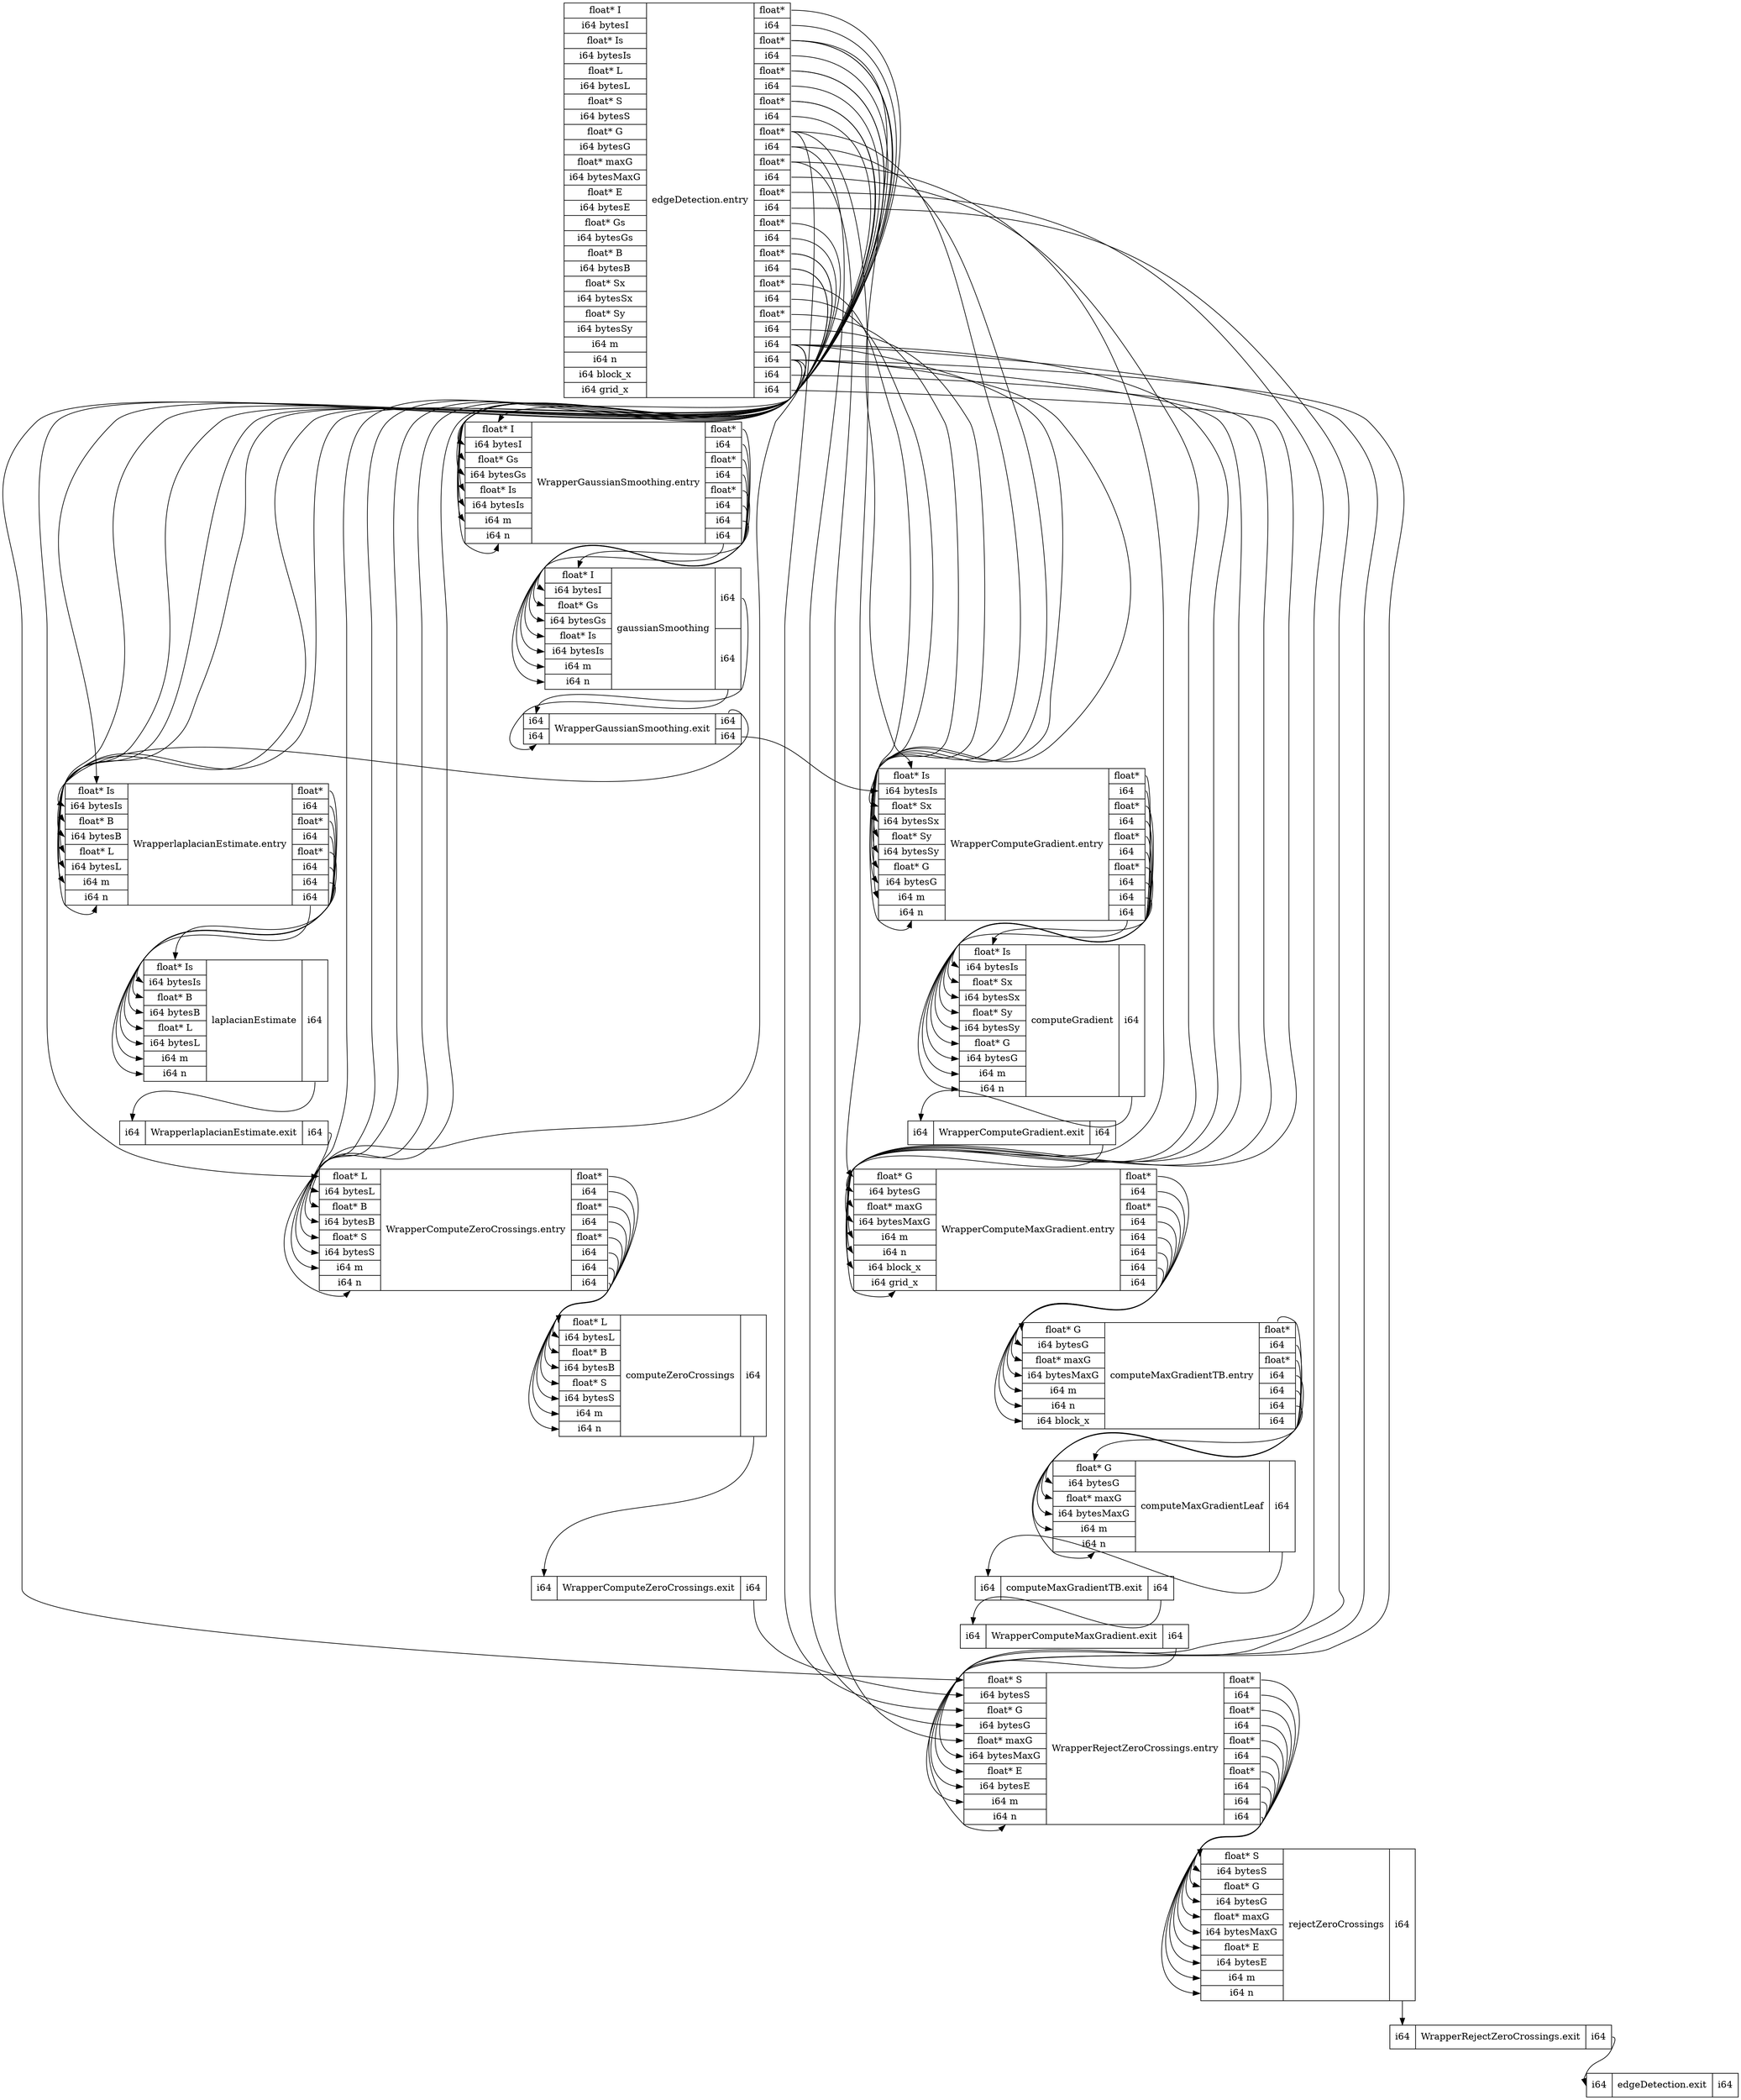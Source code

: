 digraph structs {
	node [shape=record];
	"laplacianEstimate" [label="{<i0>float* Is|<i1>i64 bytesIs|<i2>float* B|<i3>i64 bytesB|<i4>float* L|<i5>i64 bytesL|<i6>i64 m|<i7>i64 n}|laplacianEstimate|{<o0>i64}"];
	"computeGradient" [label="{<i0>float* Is|<i1>i64 bytesIs|<i2>float* Sx|<i3>i64 bytesSx|<i4>float* Sy|<i5>i64 bytesSy|<i6>float* G|<i7>i64 bytesG|<i8>i64 m|<i9>i64 n}|computeGradient|{<o0>i64}"];
	"WrapperComputeGradient.exit" [label="{<i0>i64}|WrapperComputeGradient.exit|{<o0>i64}"];
	"WrapperComputeGradient.entry" [label="{<i0>float* Is|<i1>i64 bytesIs|<i2>float* Sx|<i3>i64 bytesSx|<i4>float* Sy|<i5>i64 bytesSy|<i6>float* G|<i7>i64 bytesG|<i8>i64 m|<i9>i64 n}|WrapperComputeGradient.entry|{<o0>float*|<o1>i64|<o2>float*|<o3>i64|<o4>float*|<o5>i64|<o6>float*|<o7>i64|<o8>i64|<o9>i64}"];
	"WrapperRejectZeroCrossings.entry" [label="{<i0>float* S|<i1>i64 bytesS|<i2>float* G|<i3>i64 bytesG|<i4>float* maxG|<i5>i64 bytesMaxG|<i6>float* E|<i7>i64 bytesE|<i8>i64 m|<i9>i64 n}|WrapperRejectZeroCrossings.entry|{<o0>float*|<o1>i64|<o2>float*|<o3>i64|<o4>float*|<o5>i64|<o6>float*|<o7>i64|<o8>i64|<o9>i64}"];
	"WrapperlaplacianEstimate.entry" [label="{<i0>float* Is|<i1>i64 bytesIs|<i2>float* B|<i3>i64 bytesB|<i4>float* L|<i5>i64 bytesL|<i6>i64 m|<i7>i64 n}|WrapperlaplacianEstimate.entry|{<o0>float*|<o1>i64|<o2>float*|<o3>i64|<o4>float*|<o5>i64|<o6>i64|<o7>i64}"];
	"WrapperlaplacianEstimate.exit" [label="{<i0>i64}|WrapperlaplacianEstimate.exit|{<o0>i64}"];
	"computeMaxGradientLeaf" [label="{<i0>float* G|<i1>i64 bytesG|<i2>float* maxG|<i3>i64 bytesMaxG|<i4>i64 m|<i5>i64 n}|computeMaxGradientLeaf|{<o0>i64}"];
	"computeZeroCrossings" [label="{<i0>float* L|<i1>i64 bytesL|<i2>float* B|<i3>i64 bytesB|<i4>float* S|<i5>i64 bytesS|<i6>i64 m|<i7>i64 n}|computeZeroCrossings|{<o0>i64}"];
	"edgeDetection.exit" [label="{<i0>i64}|edgeDetection.exit|{<o0>i64}"];
	"computeMaxGradientTB.exit" [label="{<i0>i64}|computeMaxGradientTB.exit|{<o0>i64}"];
	"computeMaxGradientTB.entry" [label="{<i0>float* G|<i1>i64 bytesG|<i2>float* maxG|<i3>i64 bytesMaxG|<i4>i64 m|<i5>i64 n|<i6>i64 block_x}|computeMaxGradientTB.entry|{<o0>float*|<o1>i64|<o2>float*|<o3>i64|<o4>i64|<o5>i64|<o6>i64}"];
	"WrapperComputeZeroCrossings.exit" [label="{<i0>i64}|WrapperComputeZeroCrossings.exit|{<o0>i64}"];
	"WrapperRejectZeroCrossings.exit" [label="{<i0>i64}|WrapperRejectZeroCrossings.exit|{<o0>i64}"];
	"WrapperGaussianSmoothing.exit" [label="{<i0>i64|<i1>i64}|WrapperGaussianSmoothing.exit|{<o0>i64|<o1>i64}"];
	"WrapperComputeMaxGradient.entry" [label="{<i0>float* G|<i1>i64 bytesG|<i2>float* maxG|<i3>i64 bytesMaxG|<i4>i64 m|<i5>i64 n|<i6>i64 block_x|<i7>i64 grid_x}|WrapperComputeMaxGradient.entry|{<o0>float*|<o1>i64|<o2>float*|<o3>i64|<o4>i64|<o5>i64|<o6>i64|<o7>i64}"];
	"WrapperComputeMaxGradient.exit" [label="{<i0>i64}|WrapperComputeMaxGradient.exit|{<o0>i64}"];
	"rejectZeroCrossings" [label="{<i0>float* S|<i1>i64 bytesS|<i2>float* G|<i3>i64 bytesG|<i4>float* maxG|<i5>i64 bytesMaxG|<i6>float* E|<i7>i64 bytesE|<i8>i64 m|<i9>i64 n}|rejectZeroCrossings|{<o0>i64}"];
	"edgeDetection.entry" [label="{<i0>float* I|<i1>i64 bytesI|<i2>float* Is|<i3>i64 bytesIs|<i4>float* L|<i5>i64 bytesL|<i6>float* S|<i7>i64 bytesS|<i8>float* G|<i9>i64 bytesG|<i10>float* maxG|<i11>i64 bytesMaxG|<i12>float* E|<i13>i64 bytesE|<i14>float* Gs|<i15>i64 bytesGs|<i16>float* B|<i17>i64 bytesB|<i18>float* Sx|<i19>i64 bytesSx|<i20>float* Sy|<i21>i64 bytesSy|<i22>i64 m|<i23>i64 n|<i24>i64 block_x|<i25>i64 grid_x}|edgeDetection.entry|{<o0>float*|<o1>i64|<o2>float*|<o3>i64|<o4>float*|<o5>i64|<o6>float*|<o7>i64|<o8>float*|<o9>i64|<o10>float*|<o11>i64|<o12>float*|<o13>i64|<o14>float*|<o15>i64|<o16>float*|<o17>i64|<o18>float*|<o19>i64|<o20>float*|<o21>i64|<o22>i64|<o23>i64|<o24>i64|<o25>i64}"];
	"WrapperGaussianSmoothing.entry" [label="{<i0>float* I|<i1>i64 bytesI|<i2>float* Gs|<i3>i64 bytesGs|<i4>float* Is|<i5>i64 bytesIs|<i6>i64 m|<i7>i64 n}|WrapperGaussianSmoothing.entry|{<o0>float*|<o1>i64|<o2>float*|<o3>i64|<o4>float*|<o5>i64|<o6>i64|<o7>i64}"];
	"WrapperComputeZeroCrossings.entry" [label="{<i0>float* L|<i1>i64 bytesL|<i2>float* B|<i3>i64 bytesB|<i4>float* S|<i5>i64 bytesS|<i6>i64 m|<i7>i64 n}|WrapperComputeZeroCrossings.entry|{<o0>float*|<o1>i64|<o2>float*|<o3>i64|<o4>float*|<o5>i64|<o6>i64|<o7>i64}"];
	"gaussianSmoothing" [label="{<i0>float* I|<i1>i64 bytesI|<i2>float* Gs|<i3>i64 bytesGs|<i4>float* Is|<i5>i64 bytesIs|<i6>i64 m|<i7>i64 n}|gaussianSmoothing|{<o0>i64|<o1>i64}"];

	"rejectZeroCrossings" -> "WrapperRejectZeroCrossings.exit" [tailport=o0, headport=i0, ];
	"WrapperRejectZeroCrossings.entry" -> "rejectZeroCrossings" [tailport=o9, headport=i9, ];
	"WrapperRejectZeroCrossings.entry" -> "rejectZeroCrossings" [tailport=o6, headport=i6, ];
	"WrapperRejectZeroCrossings.entry" -> "rejectZeroCrossings" [tailport=o5, headport=i5, ];
	"WrapperRejectZeroCrossings.entry" -> "rejectZeroCrossings" [tailport=o4, headport=i4, ];
	"WrapperRejectZeroCrossings.entry" -> "rejectZeroCrossings" [tailport=o3, headport=i3, ];
	"WrapperRejectZeroCrossings.entry" -> "rejectZeroCrossings" [tailport=o2, headport=i2, ];
	"WrapperRejectZeroCrossings.entry" -> "rejectZeroCrossings" [tailport=o1, headport=i1, ];
	"WrapperRejectZeroCrossings.entry" -> "rejectZeroCrossings" [tailport=o0, headport=i0, ];
	"WrapperRejectZeroCrossings.exit" -> "edgeDetection.exit" [tailport=o0, headport=i0, ];
	"computeMaxGradientTB.entry" -> "computeMaxGradientLeaf" [tailport=o5, headport=i5, ];
	"computeMaxGradientTB.entry" -> "computeMaxGradientLeaf" [tailport=o4, headport=i4, ];
	"computeMaxGradientTB.entry" -> "computeMaxGradientLeaf" [tailport=o3, headport=i3, ];
	"computeMaxGradientTB.entry" -> "computeMaxGradientLeaf" [tailport=o2, headport=i2, ];
	"computeMaxGradientTB.entry" -> "computeMaxGradientLeaf" [tailport=o1, headport=i1, ];
	"WrapperRejectZeroCrossings.entry" -> "rejectZeroCrossings" [tailport=o7, headport=i7, ];
	"WrapperGaussianSmoothing.exit" -> "WrapperlaplacianEstimate.entry" [tailport=o0, headport=i1, ];
	"WrapperComputeZeroCrossings.exit" -> "WrapperRejectZeroCrossings.entry" [tailport=o0, headport=i1, ];
	"WrapperComputeMaxGradient.exit" -> "WrapperRejectZeroCrossings.entry" [tailport=o0, headport=i5, ];
	"computeMaxGradientTB.exit" -> "WrapperComputeMaxGradient.exit" [tailport=o0, headport=i0, ];
	"edgeDetection.entry" -> "WrapperRejectZeroCrossings.entry" [tailport=o12, headport=i6, ];
	"WrapperGaussianSmoothing.entry" -> "gaussianSmoothing" [tailport=o7, headport=i7, ];
	"edgeDetection.entry" -> "WrapperComputeMaxGradient.entry" [tailport=o25, headport=i7, ];
	"WrapperGaussianSmoothing.entry" -> "gaussianSmoothing" [tailport=o6, headport=i6, ];
	"edgeDetection.entry" -> "WrapperComputeMaxGradient.entry" [tailport=o24, headport=i6, ];
	"edgeDetection.entry" -> "WrapperComputeMaxGradient.entry" [tailport=o11, headport=i3, ];
	"computeMaxGradientTB.entry" -> "computeMaxGradientLeaf" [tailport=o0, headport=i0, ];
	"WrapperComputeZeroCrossings.entry" -> "computeZeroCrossings" [tailport=o7, headport=i7, ];
	"edgeDetection.entry" -> "WrapperRejectZeroCrossings.entry" [tailport=o10, headport=i4, ];
	"edgeDetection.entry" -> "WrapperComputeMaxGradient.entry" [tailport=o10, headport=i2, ];
	"WrapperComputeZeroCrossings.entry" -> "computeZeroCrossings" [tailport=o6, headport=i6, ];
	"edgeDetection.entry" -> "WrapperRejectZeroCrossings.entry" [tailport=o9, headport=i3, ];
	"edgeDetection.entry" -> "WrapperComputeGradient.entry" [tailport=o9, headport=i7, ];
	"edgeDetection.entry" -> "WrapperRejectZeroCrossings.entry" [tailport=o8, headport=i2, ];
	"edgeDetection.entry" -> "WrapperComputeGradient.entry" [tailport=o8, headport=i6, ];
	"edgeDetection.entry" -> "WrapperComputeMaxGradient.entry" [tailport=o8, headport=i0, ];
	"WrapperComputeGradient.exit" -> "WrapperComputeMaxGradient.entry" [tailport=o0, headport=i1, ];
	"WrapperGaussianSmoothing.entry" -> "gaussianSmoothing" [tailport=o3, headport=i3, ];
	"edgeDetection.entry" -> "WrapperComputeGradient.entry" [tailport=o21, headport=i5, ];
	"computeGradient" -> "WrapperComputeGradient.exit" [tailport=o0, headport=i0, ];
	"WrapperGaussianSmoothing.entry" -> "gaussianSmoothing" [tailport=o2, headport=i2, ];
	"edgeDetection.entry" -> "WrapperComputeGradient.entry" [tailport=o20, headport=i4, ];
	"edgeDetection.entry" -> "WrapperGaussianSmoothing.entry" [tailport=o3, headport=i5, ];
	"WrapperComputeZeroCrossings.entry" -> "computeZeroCrossings" [tailport=o4, headport=i4, ];
	"WrapperComputeMaxGradient.entry" -> "computeMaxGradientTB.entry" [tailport=o5, headport=i5, ];
	"WrapperGaussianSmoothing.entry" -> "gaussianSmoothing" [tailport=o0, headport=i0, ];
	"edgeDetection.entry" -> "WrapperComputeGradient.entry" [tailport=o18, headport=i2, ];
	"edgeDetection.entry" -> "WrapperRejectZeroCrossings.entry" [tailport=o13, headport=i7, ];
	"WrapperlaplacianEstimate.exit" -> "WrapperComputeZeroCrossings.entry" [tailport=o0, headport=i1, ];
	"edgeDetection.entry" -> "WrapperGaussianSmoothing.entry" [tailport=o2, headport=i4, ];
	"edgeDetection.entry" -> "WrapperComputeGradient.entry" [tailport=o2, headport=i0, ];
	"edgeDetection.entry" -> "WrapperlaplacianEstimate.entry" [tailport=o2, headport=i0, ];
	"edgeDetection.entry" -> "WrapperComputeZeroCrossings.entry" [tailport=o17, headport=i3, ];
	"edgeDetection.entry" -> "WrapperlaplacianEstimate.entry" [tailport=o17, headport=i3, ];
	"edgeDetection.entry" -> "WrapperGaussianSmoothing.entry" [tailport=o14, headport=i2, ];
	"gaussianSmoothing" -> "WrapperGaussianSmoothing.exit" [tailport=o0, headport=i0, ];
	"computeMaxGradientLeaf" -> "computeMaxGradientTB.exit" [tailport=o0, headport=i0, ];
	"edgeDetection.entry" -> "WrapperGaussianSmoothing.entry" [tailport=o0, headport=i0, ];
	"edgeDetection.entry" -> "WrapperGaussianSmoothing.entry" [tailport=o15, headport=i3, ];
	"gaussianSmoothing" -> "WrapperGaussianSmoothing.exit" [tailport=o1, headport=i1, ];
	"edgeDetection.entry" -> "WrapperGaussianSmoothing.entry" [tailport=o1, headport=i1, ];
	"WrapperRejectZeroCrossings.entry" -> "rejectZeroCrossings" [tailport=o8, headport=i8, ];
	"WrapperGaussianSmoothing.exit" -> "WrapperComputeGradient.entry" [tailport=o1, headport=i1, ];
	"edgeDetection.entry" -> "WrapperRejectZeroCrossings.entry" [tailport=o22, headport=i8, ];
	"edgeDetection.entry" -> "WrapperComputeMaxGradient.entry" [tailport=o22, headport=i4, ];
	"edgeDetection.entry" -> "WrapperComputeGradient.entry" [tailport=o22, headport=i8, ];
	"edgeDetection.entry" -> "WrapperComputeZeroCrossings.entry" [tailport=o22, headport=i6, ];
	"edgeDetection.entry" -> "WrapperGaussianSmoothing.entry" [tailport=o22, headport=i6, ];
	"edgeDetection.entry" -> "WrapperlaplacianEstimate.entry" [tailport=o22, headport=i6, ];
	"edgeDetection.entry" -> "WrapperComputeZeroCrossings.entry" [tailport=o16, headport=i2, ];
	"edgeDetection.entry" -> "WrapperlaplacianEstimate.entry" [tailport=o16, headport=i2, ];
	"WrapperGaussianSmoothing.entry" -> "gaussianSmoothing" [tailport=o4, headport=i4, ];
	"edgeDetection.entry" -> "WrapperComputeZeroCrossings.entry" [tailport=o7, headport=i5, ];
	"WrapperComputeMaxGradient.entry" -> "computeMaxGradientTB.entry" [tailport=o4, headport=i4, ];
	"WrapperComputeZeroCrossings.entry" -> "computeZeroCrossings" [tailport=o3, headport=i3, ];
	"WrapperGaussianSmoothing.entry" -> "gaussianSmoothing" [tailport=o5, headport=i5, ];
	"edgeDetection.entry" -> "WrapperRejectZeroCrossings.entry" [tailport=o23, headport=i9, ];
	"edgeDetection.entry" -> "WrapperComputeMaxGradient.entry" [tailport=o23, headport=i5, ];
	"edgeDetection.entry" -> "WrapperComputeGradient.entry" [tailport=o23, headport=i9, ];
	"edgeDetection.entry" -> "WrapperComputeZeroCrossings.entry" [tailport=o23, headport=i7, ];
	"edgeDetection.entry" -> "WrapperGaussianSmoothing.entry" [tailport=o23, headport=i7, ];
	"edgeDetection.entry" -> "WrapperlaplacianEstimate.entry" [tailport=o23, headport=i7, ];
	"edgeDetection.entry" -> "WrapperComputeZeroCrossings.entry" [tailport=o4, headport=i0, ];
	"edgeDetection.entry" -> "WrapperlaplacianEstimate.entry" [tailport=o4, headport=i4, ];
	"WrapperComputeZeroCrossings.entry" -> "computeZeroCrossings" [tailport=o5, headport=i5, ];
	"WrapperComputeMaxGradient.entry" -> "computeMaxGradientTB.entry" [tailport=o6, headport=i6, ];
	"WrapperGaussianSmoothing.entry" -> "gaussianSmoothing" [tailport=o1, headport=i1, ];
	"edgeDetection.entry" -> "WrapperComputeGradient.entry" [tailport=o19, headport=i3, ];
	"edgeDetection.entry" -> "WrapperlaplacianEstimate.entry" [tailport=o5, headport=i5, ];
	"WrapperComputeMaxGradient.entry" -> "computeMaxGradientTB.entry" [tailport=o2, headport=i2, ];
	"WrapperComputeZeroCrossings.entry" -> "computeZeroCrossings" [tailport=o1, headport=i1, ];
	"edgeDetection.entry" -> "WrapperRejectZeroCrossings.entry" [tailport=o6, headport=i0, ];
	"edgeDetection.entry" -> "WrapperComputeZeroCrossings.entry" [tailport=o6, headport=i4, ];
	"WrapperComputeMaxGradient.entry" -> "computeMaxGradientTB.entry" [tailport=o3, headport=i3, ];
	"WrapperComputeZeroCrossings.entry" -> "computeZeroCrossings" [tailport=o2, headport=i2, ];
	"WrapperComputeGradient.entry" -> "computeGradient" [tailport=o6, headport=i6, ];
	"WrapperlaplacianEstimate.entry" -> "laplacianEstimate" [tailport=o4, headport=i4, ];
	"WrapperComputeGradient.entry" -> "computeGradient" [tailport=o7, headport=i7, ];
	"WrapperlaplacianEstimate.entry" -> "laplacianEstimate" [tailport=o5, headport=i5, ];
	"WrapperComputeGradient.entry" -> "computeGradient" [tailport=o8, headport=i8, ];
	"WrapperlaplacianEstimate.entry" -> "laplacianEstimate" [tailport=o6, headport=i6, ];
	"WrapperComputeGradient.entry" -> "computeGradient" [tailport=o9, headport=i9, ];
	"WrapperlaplacianEstimate.entry" -> "laplacianEstimate" [tailport=o7, headport=i7, ];
	"laplacianEstimate" -> "WrapperlaplacianEstimate.exit" [tailport=o0, headport=i0, ];
	"WrapperComputeGradient.entry" -> "computeGradient" [tailport=o0, headport=i0, ];
	"WrapperComputeGradient.entry" -> "computeGradient" [tailport=o1, headport=i1, ];
	"WrapperlaplacianEstimate.entry" -> "laplacianEstimate" [tailport=o0, headport=i0, ];
	"WrapperComputeGradient.entry" -> "computeGradient" [tailport=o2, headport=i2, ];
	"WrapperlaplacianEstimate.entry" -> "laplacianEstimate" [tailport=o1, headport=i1, ];
	"WrapperComputeGradient.entry" -> "computeGradient" [tailport=o3, headport=i3, ];
	"WrapperlaplacianEstimate.entry" -> "laplacianEstimate" [tailport=o2, headport=i2, ];
	"WrapperComputeGradient.entry" -> "computeGradient" [tailport=o4, headport=i4, ];
	"computeZeroCrossings" -> "WrapperComputeZeroCrossings.exit" [tailport=o0, headport=i0, ];
	"WrapperComputeMaxGradient.entry" -> "computeMaxGradientTB.entry" [tailport=o0, headport=i0, ];
	"WrapperlaplacianEstimate.entry" -> "laplacianEstimate" [tailport=o3, headport=i3, ];
	"WrapperComputeGradient.entry" -> "computeGradient" [tailport=o5, headport=i5, ];
	"WrapperComputeZeroCrossings.entry" -> "computeZeroCrossings" [tailport=o0, headport=i0, ];
	"WrapperComputeMaxGradient.entry" -> "computeMaxGradientTB.entry" [tailport=o1, headport=i1, ];
}
